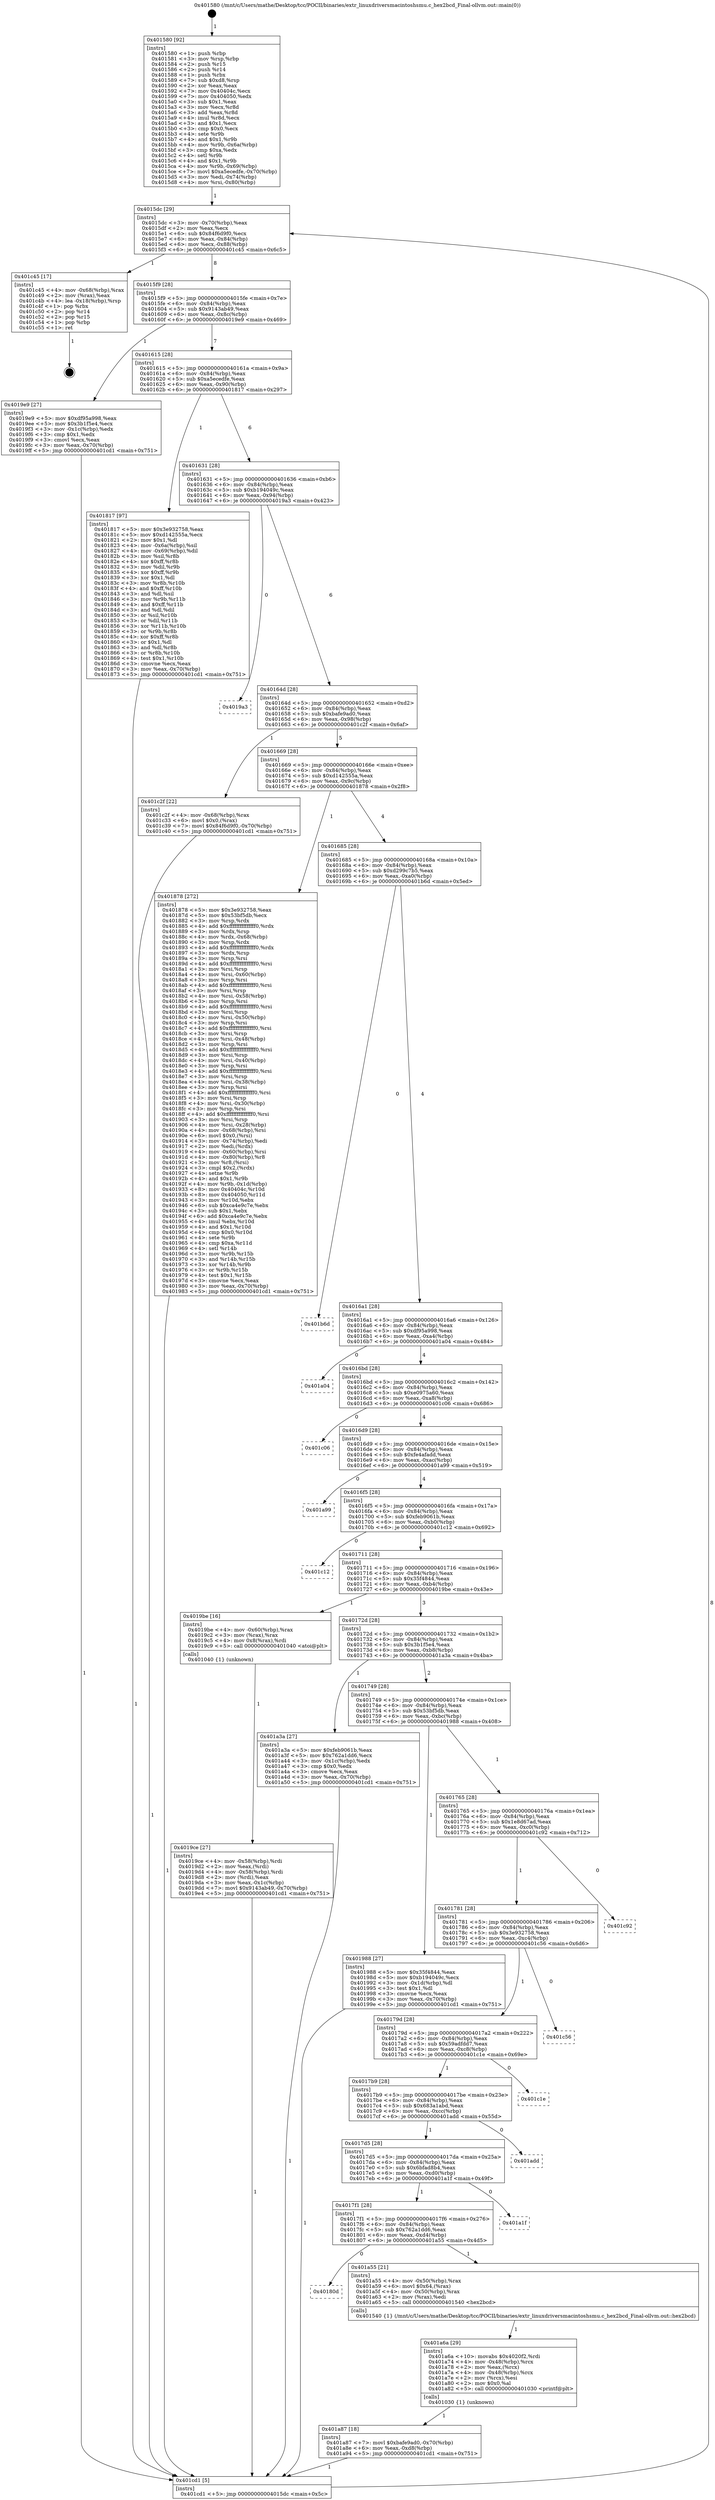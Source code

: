 digraph "0x401580" {
  label = "0x401580 (/mnt/c/Users/mathe/Desktop/tcc/POCII/binaries/extr_linuxdriversmacintoshsmu.c_hex2bcd_Final-ollvm.out::main(0))"
  labelloc = "t"
  node[shape=record]

  Entry [label="",width=0.3,height=0.3,shape=circle,fillcolor=black,style=filled]
  "0x4015dc" [label="{
     0x4015dc [29]\l
     | [instrs]\l
     &nbsp;&nbsp;0x4015dc \<+3\>: mov -0x70(%rbp),%eax\l
     &nbsp;&nbsp;0x4015df \<+2\>: mov %eax,%ecx\l
     &nbsp;&nbsp;0x4015e1 \<+6\>: sub $0x84f6d9f0,%ecx\l
     &nbsp;&nbsp;0x4015e7 \<+6\>: mov %eax,-0x84(%rbp)\l
     &nbsp;&nbsp;0x4015ed \<+6\>: mov %ecx,-0x88(%rbp)\l
     &nbsp;&nbsp;0x4015f3 \<+6\>: je 0000000000401c45 \<main+0x6c5\>\l
  }"]
  "0x401c45" [label="{
     0x401c45 [17]\l
     | [instrs]\l
     &nbsp;&nbsp;0x401c45 \<+4\>: mov -0x68(%rbp),%rax\l
     &nbsp;&nbsp;0x401c49 \<+2\>: mov (%rax),%eax\l
     &nbsp;&nbsp;0x401c4b \<+4\>: lea -0x18(%rbp),%rsp\l
     &nbsp;&nbsp;0x401c4f \<+1\>: pop %rbx\l
     &nbsp;&nbsp;0x401c50 \<+2\>: pop %r14\l
     &nbsp;&nbsp;0x401c52 \<+2\>: pop %r15\l
     &nbsp;&nbsp;0x401c54 \<+1\>: pop %rbp\l
     &nbsp;&nbsp;0x401c55 \<+1\>: ret\l
  }"]
  "0x4015f9" [label="{
     0x4015f9 [28]\l
     | [instrs]\l
     &nbsp;&nbsp;0x4015f9 \<+5\>: jmp 00000000004015fe \<main+0x7e\>\l
     &nbsp;&nbsp;0x4015fe \<+6\>: mov -0x84(%rbp),%eax\l
     &nbsp;&nbsp;0x401604 \<+5\>: sub $0x9143ab49,%eax\l
     &nbsp;&nbsp;0x401609 \<+6\>: mov %eax,-0x8c(%rbp)\l
     &nbsp;&nbsp;0x40160f \<+6\>: je 00000000004019e9 \<main+0x469\>\l
  }"]
  Exit [label="",width=0.3,height=0.3,shape=circle,fillcolor=black,style=filled,peripheries=2]
  "0x4019e9" [label="{
     0x4019e9 [27]\l
     | [instrs]\l
     &nbsp;&nbsp;0x4019e9 \<+5\>: mov $0xdf95a998,%eax\l
     &nbsp;&nbsp;0x4019ee \<+5\>: mov $0x3b1f5e4,%ecx\l
     &nbsp;&nbsp;0x4019f3 \<+3\>: mov -0x1c(%rbp),%edx\l
     &nbsp;&nbsp;0x4019f6 \<+3\>: cmp $0x1,%edx\l
     &nbsp;&nbsp;0x4019f9 \<+3\>: cmovl %ecx,%eax\l
     &nbsp;&nbsp;0x4019fc \<+3\>: mov %eax,-0x70(%rbp)\l
     &nbsp;&nbsp;0x4019ff \<+5\>: jmp 0000000000401cd1 \<main+0x751\>\l
  }"]
  "0x401615" [label="{
     0x401615 [28]\l
     | [instrs]\l
     &nbsp;&nbsp;0x401615 \<+5\>: jmp 000000000040161a \<main+0x9a\>\l
     &nbsp;&nbsp;0x40161a \<+6\>: mov -0x84(%rbp),%eax\l
     &nbsp;&nbsp;0x401620 \<+5\>: sub $0xa5ecedfe,%eax\l
     &nbsp;&nbsp;0x401625 \<+6\>: mov %eax,-0x90(%rbp)\l
     &nbsp;&nbsp;0x40162b \<+6\>: je 0000000000401817 \<main+0x297\>\l
  }"]
  "0x401a87" [label="{
     0x401a87 [18]\l
     | [instrs]\l
     &nbsp;&nbsp;0x401a87 \<+7\>: movl $0xbafe9ad0,-0x70(%rbp)\l
     &nbsp;&nbsp;0x401a8e \<+6\>: mov %eax,-0xd8(%rbp)\l
     &nbsp;&nbsp;0x401a94 \<+5\>: jmp 0000000000401cd1 \<main+0x751\>\l
  }"]
  "0x401817" [label="{
     0x401817 [97]\l
     | [instrs]\l
     &nbsp;&nbsp;0x401817 \<+5\>: mov $0x3e932758,%eax\l
     &nbsp;&nbsp;0x40181c \<+5\>: mov $0xd142555a,%ecx\l
     &nbsp;&nbsp;0x401821 \<+2\>: mov $0x1,%dl\l
     &nbsp;&nbsp;0x401823 \<+4\>: mov -0x6a(%rbp),%sil\l
     &nbsp;&nbsp;0x401827 \<+4\>: mov -0x69(%rbp),%dil\l
     &nbsp;&nbsp;0x40182b \<+3\>: mov %sil,%r8b\l
     &nbsp;&nbsp;0x40182e \<+4\>: xor $0xff,%r8b\l
     &nbsp;&nbsp;0x401832 \<+3\>: mov %dil,%r9b\l
     &nbsp;&nbsp;0x401835 \<+4\>: xor $0xff,%r9b\l
     &nbsp;&nbsp;0x401839 \<+3\>: xor $0x1,%dl\l
     &nbsp;&nbsp;0x40183c \<+3\>: mov %r8b,%r10b\l
     &nbsp;&nbsp;0x40183f \<+4\>: and $0xff,%r10b\l
     &nbsp;&nbsp;0x401843 \<+3\>: and %dl,%sil\l
     &nbsp;&nbsp;0x401846 \<+3\>: mov %r9b,%r11b\l
     &nbsp;&nbsp;0x401849 \<+4\>: and $0xff,%r11b\l
     &nbsp;&nbsp;0x40184d \<+3\>: and %dl,%dil\l
     &nbsp;&nbsp;0x401850 \<+3\>: or %sil,%r10b\l
     &nbsp;&nbsp;0x401853 \<+3\>: or %dil,%r11b\l
     &nbsp;&nbsp;0x401856 \<+3\>: xor %r11b,%r10b\l
     &nbsp;&nbsp;0x401859 \<+3\>: or %r9b,%r8b\l
     &nbsp;&nbsp;0x40185c \<+4\>: xor $0xff,%r8b\l
     &nbsp;&nbsp;0x401860 \<+3\>: or $0x1,%dl\l
     &nbsp;&nbsp;0x401863 \<+3\>: and %dl,%r8b\l
     &nbsp;&nbsp;0x401866 \<+3\>: or %r8b,%r10b\l
     &nbsp;&nbsp;0x401869 \<+4\>: test $0x1,%r10b\l
     &nbsp;&nbsp;0x40186d \<+3\>: cmovne %ecx,%eax\l
     &nbsp;&nbsp;0x401870 \<+3\>: mov %eax,-0x70(%rbp)\l
     &nbsp;&nbsp;0x401873 \<+5\>: jmp 0000000000401cd1 \<main+0x751\>\l
  }"]
  "0x401631" [label="{
     0x401631 [28]\l
     | [instrs]\l
     &nbsp;&nbsp;0x401631 \<+5\>: jmp 0000000000401636 \<main+0xb6\>\l
     &nbsp;&nbsp;0x401636 \<+6\>: mov -0x84(%rbp),%eax\l
     &nbsp;&nbsp;0x40163c \<+5\>: sub $0xb194049c,%eax\l
     &nbsp;&nbsp;0x401641 \<+6\>: mov %eax,-0x94(%rbp)\l
     &nbsp;&nbsp;0x401647 \<+6\>: je 00000000004019a3 \<main+0x423\>\l
  }"]
  "0x401cd1" [label="{
     0x401cd1 [5]\l
     | [instrs]\l
     &nbsp;&nbsp;0x401cd1 \<+5\>: jmp 00000000004015dc \<main+0x5c\>\l
  }"]
  "0x401580" [label="{
     0x401580 [92]\l
     | [instrs]\l
     &nbsp;&nbsp;0x401580 \<+1\>: push %rbp\l
     &nbsp;&nbsp;0x401581 \<+3\>: mov %rsp,%rbp\l
     &nbsp;&nbsp;0x401584 \<+2\>: push %r15\l
     &nbsp;&nbsp;0x401586 \<+2\>: push %r14\l
     &nbsp;&nbsp;0x401588 \<+1\>: push %rbx\l
     &nbsp;&nbsp;0x401589 \<+7\>: sub $0xd8,%rsp\l
     &nbsp;&nbsp;0x401590 \<+2\>: xor %eax,%eax\l
     &nbsp;&nbsp;0x401592 \<+7\>: mov 0x40404c,%ecx\l
     &nbsp;&nbsp;0x401599 \<+7\>: mov 0x404050,%edx\l
     &nbsp;&nbsp;0x4015a0 \<+3\>: sub $0x1,%eax\l
     &nbsp;&nbsp;0x4015a3 \<+3\>: mov %ecx,%r8d\l
     &nbsp;&nbsp;0x4015a6 \<+3\>: add %eax,%r8d\l
     &nbsp;&nbsp;0x4015a9 \<+4\>: imul %r8d,%ecx\l
     &nbsp;&nbsp;0x4015ad \<+3\>: and $0x1,%ecx\l
     &nbsp;&nbsp;0x4015b0 \<+3\>: cmp $0x0,%ecx\l
     &nbsp;&nbsp;0x4015b3 \<+4\>: sete %r9b\l
     &nbsp;&nbsp;0x4015b7 \<+4\>: and $0x1,%r9b\l
     &nbsp;&nbsp;0x4015bb \<+4\>: mov %r9b,-0x6a(%rbp)\l
     &nbsp;&nbsp;0x4015bf \<+3\>: cmp $0xa,%edx\l
     &nbsp;&nbsp;0x4015c2 \<+4\>: setl %r9b\l
     &nbsp;&nbsp;0x4015c6 \<+4\>: and $0x1,%r9b\l
     &nbsp;&nbsp;0x4015ca \<+4\>: mov %r9b,-0x69(%rbp)\l
     &nbsp;&nbsp;0x4015ce \<+7\>: movl $0xa5ecedfe,-0x70(%rbp)\l
     &nbsp;&nbsp;0x4015d5 \<+3\>: mov %edi,-0x74(%rbp)\l
     &nbsp;&nbsp;0x4015d8 \<+4\>: mov %rsi,-0x80(%rbp)\l
  }"]
  "0x401a6a" [label="{
     0x401a6a [29]\l
     | [instrs]\l
     &nbsp;&nbsp;0x401a6a \<+10\>: movabs $0x4020f2,%rdi\l
     &nbsp;&nbsp;0x401a74 \<+4\>: mov -0x48(%rbp),%rcx\l
     &nbsp;&nbsp;0x401a78 \<+2\>: mov %eax,(%rcx)\l
     &nbsp;&nbsp;0x401a7a \<+4\>: mov -0x48(%rbp),%rcx\l
     &nbsp;&nbsp;0x401a7e \<+2\>: mov (%rcx),%esi\l
     &nbsp;&nbsp;0x401a80 \<+2\>: mov $0x0,%al\l
     &nbsp;&nbsp;0x401a82 \<+5\>: call 0000000000401030 \<printf@plt\>\l
     | [calls]\l
     &nbsp;&nbsp;0x401030 \{1\} (unknown)\l
  }"]
  "0x4019a3" [label="{
     0x4019a3\l
  }", style=dashed]
  "0x40164d" [label="{
     0x40164d [28]\l
     | [instrs]\l
     &nbsp;&nbsp;0x40164d \<+5\>: jmp 0000000000401652 \<main+0xd2\>\l
     &nbsp;&nbsp;0x401652 \<+6\>: mov -0x84(%rbp),%eax\l
     &nbsp;&nbsp;0x401658 \<+5\>: sub $0xbafe9ad0,%eax\l
     &nbsp;&nbsp;0x40165d \<+6\>: mov %eax,-0x98(%rbp)\l
     &nbsp;&nbsp;0x401663 \<+6\>: je 0000000000401c2f \<main+0x6af\>\l
  }"]
  "0x40180d" [label="{
     0x40180d\l
  }", style=dashed]
  "0x401c2f" [label="{
     0x401c2f [22]\l
     | [instrs]\l
     &nbsp;&nbsp;0x401c2f \<+4\>: mov -0x68(%rbp),%rax\l
     &nbsp;&nbsp;0x401c33 \<+6\>: movl $0x0,(%rax)\l
     &nbsp;&nbsp;0x401c39 \<+7\>: movl $0x84f6d9f0,-0x70(%rbp)\l
     &nbsp;&nbsp;0x401c40 \<+5\>: jmp 0000000000401cd1 \<main+0x751\>\l
  }"]
  "0x401669" [label="{
     0x401669 [28]\l
     | [instrs]\l
     &nbsp;&nbsp;0x401669 \<+5\>: jmp 000000000040166e \<main+0xee\>\l
     &nbsp;&nbsp;0x40166e \<+6\>: mov -0x84(%rbp),%eax\l
     &nbsp;&nbsp;0x401674 \<+5\>: sub $0xd142555a,%eax\l
     &nbsp;&nbsp;0x401679 \<+6\>: mov %eax,-0x9c(%rbp)\l
     &nbsp;&nbsp;0x40167f \<+6\>: je 0000000000401878 \<main+0x2f8\>\l
  }"]
  "0x401a55" [label="{
     0x401a55 [21]\l
     | [instrs]\l
     &nbsp;&nbsp;0x401a55 \<+4\>: mov -0x50(%rbp),%rax\l
     &nbsp;&nbsp;0x401a59 \<+6\>: movl $0x64,(%rax)\l
     &nbsp;&nbsp;0x401a5f \<+4\>: mov -0x50(%rbp),%rax\l
     &nbsp;&nbsp;0x401a63 \<+2\>: mov (%rax),%edi\l
     &nbsp;&nbsp;0x401a65 \<+5\>: call 0000000000401540 \<hex2bcd\>\l
     | [calls]\l
     &nbsp;&nbsp;0x401540 \{1\} (/mnt/c/Users/mathe/Desktop/tcc/POCII/binaries/extr_linuxdriversmacintoshsmu.c_hex2bcd_Final-ollvm.out::hex2bcd)\l
  }"]
  "0x401878" [label="{
     0x401878 [272]\l
     | [instrs]\l
     &nbsp;&nbsp;0x401878 \<+5\>: mov $0x3e932758,%eax\l
     &nbsp;&nbsp;0x40187d \<+5\>: mov $0x53bf5db,%ecx\l
     &nbsp;&nbsp;0x401882 \<+3\>: mov %rsp,%rdx\l
     &nbsp;&nbsp;0x401885 \<+4\>: add $0xfffffffffffffff0,%rdx\l
     &nbsp;&nbsp;0x401889 \<+3\>: mov %rdx,%rsp\l
     &nbsp;&nbsp;0x40188c \<+4\>: mov %rdx,-0x68(%rbp)\l
     &nbsp;&nbsp;0x401890 \<+3\>: mov %rsp,%rdx\l
     &nbsp;&nbsp;0x401893 \<+4\>: add $0xfffffffffffffff0,%rdx\l
     &nbsp;&nbsp;0x401897 \<+3\>: mov %rdx,%rsp\l
     &nbsp;&nbsp;0x40189a \<+3\>: mov %rsp,%rsi\l
     &nbsp;&nbsp;0x40189d \<+4\>: add $0xfffffffffffffff0,%rsi\l
     &nbsp;&nbsp;0x4018a1 \<+3\>: mov %rsi,%rsp\l
     &nbsp;&nbsp;0x4018a4 \<+4\>: mov %rsi,-0x60(%rbp)\l
     &nbsp;&nbsp;0x4018a8 \<+3\>: mov %rsp,%rsi\l
     &nbsp;&nbsp;0x4018ab \<+4\>: add $0xfffffffffffffff0,%rsi\l
     &nbsp;&nbsp;0x4018af \<+3\>: mov %rsi,%rsp\l
     &nbsp;&nbsp;0x4018b2 \<+4\>: mov %rsi,-0x58(%rbp)\l
     &nbsp;&nbsp;0x4018b6 \<+3\>: mov %rsp,%rsi\l
     &nbsp;&nbsp;0x4018b9 \<+4\>: add $0xfffffffffffffff0,%rsi\l
     &nbsp;&nbsp;0x4018bd \<+3\>: mov %rsi,%rsp\l
     &nbsp;&nbsp;0x4018c0 \<+4\>: mov %rsi,-0x50(%rbp)\l
     &nbsp;&nbsp;0x4018c4 \<+3\>: mov %rsp,%rsi\l
     &nbsp;&nbsp;0x4018c7 \<+4\>: add $0xfffffffffffffff0,%rsi\l
     &nbsp;&nbsp;0x4018cb \<+3\>: mov %rsi,%rsp\l
     &nbsp;&nbsp;0x4018ce \<+4\>: mov %rsi,-0x48(%rbp)\l
     &nbsp;&nbsp;0x4018d2 \<+3\>: mov %rsp,%rsi\l
     &nbsp;&nbsp;0x4018d5 \<+4\>: add $0xfffffffffffffff0,%rsi\l
     &nbsp;&nbsp;0x4018d9 \<+3\>: mov %rsi,%rsp\l
     &nbsp;&nbsp;0x4018dc \<+4\>: mov %rsi,-0x40(%rbp)\l
     &nbsp;&nbsp;0x4018e0 \<+3\>: mov %rsp,%rsi\l
     &nbsp;&nbsp;0x4018e3 \<+4\>: add $0xfffffffffffffff0,%rsi\l
     &nbsp;&nbsp;0x4018e7 \<+3\>: mov %rsi,%rsp\l
     &nbsp;&nbsp;0x4018ea \<+4\>: mov %rsi,-0x38(%rbp)\l
     &nbsp;&nbsp;0x4018ee \<+3\>: mov %rsp,%rsi\l
     &nbsp;&nbsp;0x4018f1 \<+4\>: add $0xfffffffffffffff0,%rsi\l
     &nbsp;&nbsp;0x4018f5 \<+3\>: mov %rsi,%rsp\l
     &nbsp;&nbsp;0x4018f8 \<+4\>: mov %rsi,-0x30(%rbp)\l
     &nbsp;&nbsp;0x4018fc \<+3\>: mov %rsp,%rsi\l
     &nbsp;&nbsp;0x4018ff \<+4\>: add $0xfffffffffffffff0,%rsi\l
     &nbsp;&nbsp;0x401903 \<+3\>: mov %rsi,%rsp\l
     &nbsp;&nbsp;0x401906 \<+4\>: mov %rsi,-0x28(%rbp)\l
     &nbsp;&nbsp;0x40190a \<+4\>: mov -0x68(%rbp),%rsi\l
     &nbsp;&nbsp;0x40190e \<+6\>: movl $0x0,(%rsi)\l
     &nbsp;&nbsp;0x401914 \<+3\>: mov -0x74(%rbp),%edi\l
     &nbsp;&nbsp;0x401917 \<+2\>: mov %edi,(%rdx)\l
     &nbsp;&nbsp;0x401919 \<+4\>: mov -0x60(%rbp),%rsi\l
     &nbsp;&nbsp;0x40191d \<+4\>: mov -0x80(%rbp),%r8\l
     &nbsp;&nbsp;0x401921 \<+3\>: mov %r8,(%rsi)\l
     &nbsp;&nbsp;0x401924 \<+3\>: cmpl $0x2,(%rdx)\l
     &nbsp;&nbsp;0x401927 \<+4\>: setne %r9b\l
     &nbsp;&nbsp;0x40192b \<+4\>: and $0x1,%r9b\l
     &nbsp;&nbsp;0x40192f \<+4\>: mov %r9b,-0x1d(%rbp)\l
     &nbsp;&nbsp;0x401933 \<+8\>: mov 0x40404c,%r10d\l
     &nbsp;&nbsp;0x40193b \<+8\>: mov 0x404050,%r11d\l
     &nbsp;&nbsp;0x401943 \<+3\>: mov %r10d,%ebx\l
     &nbsp;&nbsp;0x401946 \<+6\>: sub $0xca4e9c7e,%ebx\l
     &nbsp;&nbsp;0x40194c \<+3\>: sub $0x1,%ebx\l
     &nbsp;&nbsp;0x40194f \<+6\>: add $0xca4e9c7e,%ebx\l
     &nbsp;&nbsp;0x401955 \<+4\>: imul %ebx,%r10d\l
     &nbsp;&nbsp;0x401959 \<+4\>: and $0x1,%r10d\l
     &nbsp;&nbsp;0x40195d \<+4\>: cmp $0x0,%r10d\l
     &nbsp;&nbsp;0x401961 \<+4\>: sete %r9b\l
     &nbsp;&nbsp;0x401965 \<+4\>: cmp $0xa,%r11d\l
     &nbsp;&nbsp;0x401969 \<+4\>: setl %r14b\l
     &nbsp;&nbsp;0x40196d \<+3\>: mov %r9b,%r15b\l
     &nbsp;&nbsp;0x401970 \<+3\>: and %r14b,%r15b\l
     &nbsp;&nbsp;0x401973 \<+3\>: xor %r14b,%r9b\l
     &nbsp;&nbsp;0x401976 \<+3\>: or %r9b,%r15b\l
     &nbsp;&nbsp;0x401979 \<+4\>: test $0x1,%r15b\l
     &nbsp;&nbsp;0x40197d \<+3\>: cmovne %ecx,%eax\l
     &nbsp;&nbsp;0x401980 \<+3\>: mov %eax,-0x70(%rbp)\l
     &nbsp;&nbsp;0x401983 \<+5\>: jmp 0000000000401cd1 \<main+0x751\>\l
  }"]
  "0x401685" [label="{
     0x401685 [28]\l
     | [instrs]\l
     &nbsp;&nbsp;0x401685 \<+5\>: jmp 000000000040168a \<main+0x10a\>\l
     &nbsp;&nbsp;0x40168a \<+6\>: mov -0x84(%rbp),%eax\l
     &nbsp;&nbsp;0x401690 \<+5\>: sub $0xd299c7b5,%eax\l
     &nbsp;&nbsp;0x401695 \<+6\>: mov %eax,-0xa0(%rbp)\l
     &nbsp;&nbsp;0x40169b \<+6\>: je 0000000000401b6d \<main+0x5ed\>\l
  }"]
  "0x4017f1" [label="{
     0x4017f1 [28]\l
     | [instrs]\l
     &nbsp;&nbsp;0x4017f1 \<+5\>: jmp 00000000004017f6 \<main+0x276\>\l
     &nbsp;&nbsp;0x4017f6 \<+6\>: mov -0x84(%rbp),%eax\l
     &nbsp;&nbsp;0x4017fc \<+5\>: sub $0x762a1dd6,%eax\l
     &nbsp;&nbsp;0x401801 \<+6\>: mov %eax,-0xd4(%rbp)\l
     &nbsp;&nbsp;0x401807 \<+6\>: je 0000000000401a55 \<main+0x4d5\>\l
  }"]
  "0x401a1f" [label="{
     0x401a1f\l
  }", style=dashed]
  "0x401b6d" [label="{
     0x401b6d\l
  }", style=dashed]
  "0x4016a1" [label="{
     0x4016a1 [28]\l
     | [instrs]\l
     &nbsp;&nbsp;0x4016a1 \<+5\>: jmp 00000000004016a6 \<main+0x126\>\l
     &nbsp;&nbsp;0x4016a6 \<+6\>: mov -0x84(%rbp),%eax\l
     &nbsp;&nbsp;0x4016ac \<+5\>: sub $0xdf95a998,%eax\l
     &nbsp;&nbsp;0x4016b1 \<+6\>: mov %eax,-0xa4(%rbp)\l
     &nbsp;&nbsp;0x4016b7 \<+6\>: je 0000000000401a04 \<main+0x484\>\l
  }"]
  "0x4017d5" [label="{
     0x4017d5 [28]\l
     | [instrs]\l
     &nbsp;&nbsp;0x4017d5 \<+5\>: jmp 00000000004017da \<main+0x25a\>\l
     &nbsp;&nbsp;0x4017da \<+6\>: mov -0x84(%rbp),%eax\l
     &nbsp;&nbsp;0x4017e0 \<+5\>: sub $0x6bfad8b4,%eax\l
     &nbsp;&nbsp;0x4017e5 \<+6\>: mov %eax,-0xd0(%rbp)\l
     &nbsp;&nbsp;0x4017eb \<+6\>: je 0000000000401a1f \<main+0x49f\>\l
  }"]
  "0x401a04" [label="{
     0x401a04\l
  }", style=dashed]
  "0x4016bd" [label="{
     0x4016bd [28]\l
     | [instrs]\l
     &nbsp;&nbsp;0x4016bd \<+5\>: jmp 00000000004016c2 \<main+0x142\>\l
     &nbsp;&nbsp;0x4016c2 \<+6\>: mov -0x84(%rbp),%eax\l
     &nbsp;&nbsp;0x4016c8 \<+5\>: sub $0xe0975a60,%eax\l
     &nbsp;&nbsp;0x4016cd \<+6\>: mov %eax,-0xa8(%rbp)\l
     &nbsp;&nbsp;0x4016d3 \<+6\>: je 0000000000401c06 \<main+0x686\>\l
  }"]
  "0x401add" [label="{
     0x401add\l
  }", style=dashed]
  "0x401c06" [label="{
     0x401c06\l
  }", style=dashed]
  "0x4016d9" [label="{
     0x4016d9 [28]\l
     | [instrs]\l
     &nbsp;&nbsp;0x4016d9 \<+5\>: jmp 00000000004016de \<main+0x15e\>\l
     &nbsp;&nbsp;0x4016de \<+6\>: mov -0x84(%rbp),%eax\l
     &nbsp;&nbsp;0x4016e4 \<+5\>: sub $0xfe4afadd,%eax\l
     &nbsp;&nbsp;0x4016e9 \<+6\>: mov %eax,-0xac(%rbp)\l
     &nbsp;&nbsp;0x4016ef \<+6\>: je 0000000000401a99 \<main+0x519\>\l
  }"]
  "0x4017b9" [label="{
     0x4017b9 [28]\l
     | [instrs]\l
     &nbsp;&nbsp;0x4017b9 \<+5\>: jmp 00000000004017be \<main+0x23e\>\l
     &nbsp;&nbsp;0x4017be \<+6\>: mov -0x84(%rbp),%eax\l
     &nbsp;&nbsp;0x4017c4 \<+5\>: sub $0x683a1abd,%eax\l
     &nbsp;&nbsp;0x4017c9 \<+6\>: mov %eax,-0xcc(%rbp)\l
     &nbsp;&nbsp;0x4017cf \<+6\>: je 0000000000401add \<main+0x55d\>\l
  }"]
  "0x401a99" [label="{
     0x401a99\l
  }", style=dashed]
  "0x4016f5" [label="{
     0x4016f5 [28]\l
     | [instrs]\l
     &nbsp;&nbsp;0x4016f5 \<+5\>: jmp 00000000004016fa \<main+0x17a\>\l
     &nbsp;&nbsp;0x4016fa \<+6\>: mov -0x84(%rbp),%eax\l
     &nbsp;&nbsp;0x401700 \<+5\>: sub $0xfeb9061b,%eax\l
     &nbsp;&nbsp;0x401705 \<+6\>: mov %eax,-0xb0(%rbp)\l
     &nbsp;&nbsp;0x40170b \<+6\>: je 0000000000401c12 \<main+0x692\>\l
  }"]
  "0x401c1e" [label="{
     0x401c1e\l
  }", style=dashed]
  "0x401c12" [label="{
     0x401c12\l
  }", style=dashed]
  "0x401711" [label="{
     0x401711 [28]\l
     | [instrs]\l
     &nbsp;&nbsp;0x401711 \<+5\>: jmp 0000000000401716 \<main+0x196\>\l
     &nbsp;&nbsp;0x401716 \<+6\>: mov -0x84(%rbp),%eax\l
     &nbsp;&nbsp;0x40171c \<+5\>: sub $0x35f4844,%eax\l
     &nbsp;&nbsp;0x401721 \<+6\>: mov %eax,-0xb4(%rbp)\l
     &nbsp;&nbsp;0x401727 \<+6\>: je 00000000004019be \<main+0x43e\>\l
  }"]
  "0x40179d" [label="{
     0x40179d [28]\l
     | [instrs]\l
     &nbsp;&nbsp;0x40179d \<+5\>: jmp 00000000004017a2 \<main+0x222\>\l
     &nbsp;&nbsp;0x4017a2 \<+6\>: mov -0x84(%rbp),%eax\l
     &nbsp;&nbsp;0x4017a8 \<+5\>: sub $0x59adfdd7,%eax\l
     &nbsp;&nbsp;0x4017ad \<+6\>: mov %eax,-0xc8(%rbp)\l
     &nbsp;&nbsp;0x4017b3 \<+6\>: je 0000000000401c1e \<main+0x69e\>\l
  }"]
  "0x4019be" [label="{
     0x4019be [16]\l
     | [instrs]\l
     &nbsp;&nbsp;0x4019be \<+4\>: mov -0x60(%rbp),%rax\l
     &nbsp;&nbsp;0x4019c2 \<+3\>: mov (%rax),%rax\l
     &nbsp;&nbsp;0x4019c5 \<+4\>: mov 0x8(%rax),%rdi\l
     &nbsp;&nbsp;0x4019c9 \<+5\>: call 0000000000401040 \<atoi@plt\>\l
     | [calls]\l
     &nbsp;&nbsp;0x401040 \{1\} (unknown)\l
  }"]
  "0x40172d" [label="{
     0x40172d [28]\l
     | [instrs]\l
     &nbsp;&nbsp;0x40172d \<+5\>: jmp 0000000000401732 \<main+0x1b2\>\l
     &nbsp;&nbsp;0x401732 \<+6\>: mov -0x84(%rbp),%eax\l
     &nbsp;&nbsp;0x401738 \<+5\>: sub $0x3b1f5e4,%eax\l
     &nbsp;&nbsp;0x40173d \<+6\>: mov %eax,-0xb8(%rbp)\l
     &nbsp;&nbsp;0x401743 \<+6\>: je 0000000000401a3a \<main+0x4ba\>\l
  }"]
  "0x401c56" [label="{
     0x401c56\l
  }", style=dashed]
  "0x401a3a" [label="{
     0x401a3a [27]\l
     | [instrs]\l
     &nbsp;&nbsp;0x401a3a \<+5\>: mov $0xfeb9061b,%eax\l
     &nbsp;&nbsp;0x401a3f \<+5\>: mov $0x762a1dd6,%ecx\l
     &nbsp;&nbsp;0x401a44 \<+3\>: mov -0x1c(%rbp),%edx\l
     &nbsp;&nbsp;0x401a47 \<+3\>: cmp $0x0,%edx\l
     &nbsp;&nbsp;0x401a4a \<+3\>: cmove %ecx,%eax\l
     &nbsp;&nbsp;0x401a4d \<+3\>: mov %eax,-0x70(%rbp)\l
     &nbsp;&nbsp;0x401a50 \<+5\>: jmp 0000000000401cd1 \<main+0x751\>\l
  }"]
  "0x401749" [label="{
     0x401749 [28]\l
     | [instrs]\l
     &nbsp;&nbsp;0x401749 \<+5\>: jmp 000000000040174e \<main+0x1ce\>\l
     &nbsp;&nbsp;0x40174e \<+6\>: mov -0x84(%rbp),%eax\l
     &nbsp;&nbsp;0x401754 \<+5\>: sub $0x53bf5db,%eax\l
     &nbsp;&nbsp;0x401759 \<+6\>: mov %eax,-0xbc(%rbp)\l
     &nbsp;&nbsp;0x40175f \<+6\>: je 0000000000401988 \<main+0x408\>\l
  }"]
  "0x401781" [label="{
     0x401781 [28]\l
     | [instrs]\l
     &nbsp;&nbsp;0x401781 \<+5\>: jmp 0000000000401786 \<main+0x206\>\l
     &nbsp;&nbsp;0x401786 \<+6\>: mov -0x84(%rbp),%eax\l
     &nbsp;&nbsp;0x40178c \<+5\>: sub $0x3e932758,%eax\l
     &nbsp;&nbsp;0x401791 \<+6\>: mov %eax,-0xc4(%rbp)\l
     &nbsp;&nbsp;0x401797 \<+6\>: je 0000000000401c56 \<main+0x6d6\>\l
  }"]
  "0x401988" [label="{
     0x401988 [27]\l
     | [instrs]\l
     &nbsp;&nbsp;0x401988 \<+5\>: mov $0x35f4844,%eax\l
     &nbsp;&nbsp;0x40198d \<+5\>: mov $0xb194049c,%ecx\l
     &nbsp;&nbsp;0x401992 \<+3\>: mov -0x1d(%rbp),%dl\l
     &nbsp;&nbsp;0x401995 \<+3\>: test $0x1,%dl\l
     &nbsp;&nbsp;0x401998 \<+3\>: cmovne %ecx,%eax\l
     &nbsp;&nbsp;0x40199b \<+3\>: mov %eax,-0x70(%rbp)\l
     &nbsp;&nbsp;0x40199e \<+5\>: jmp 0000000000401cd1 \<main+0x751\>\l
  }"]
  "0x401765" [label="{
     0x401765 [28]\l
     | [instrs]\l
     &nbsp;&nbsp;0x401765 \<+5\>: jmp 000000000040176a \<main+0x1ea\>\l
     &nbsp;&nbsp;0x40176a \<+6\>: mov -0x84(%rbp),%eax\l
     &nbsp;&nbsp;0x401770 \<+5\>: sub $0x1e8d67ad,%eax\l
     &nbsp;&nbsp;0x401775 \<+6\>: mov %eax,-0xc0(%rbp)\l
     &nbsp;&nbsp;0x40177b \<+6\>: je 0000000000401c92 \<main+0x712\>\l
  }"]
  "0x4019ce" [label="{
     0x4019ce [27]\l
     | [instrs]\l
     &nbsp;&nbsp;0x4019ce \<+4\>: mov -0x58(%rbp),%rdi\l
     &nbsp;&nbsp;0x4019d2 \<+2\>: mov %eax,(%rdi)\l
     &nbsp;&nbsp;0x4019d4 \<+4\>: mov -0x58(%rbp),%rdi\l
     &nbsp;&nbsp;0x4019d8 \<+2\>: mov (%rdi),%eax\l
     &nbsp;&nbsp;0x4019da \<+3\>: mov %eax,-0x1c(%rbp)\l
     &nbsp;&nbsp;0x4019dd \<+7\>: movl $0x9143ab49,-0x70(%rbp)\l
     &nbsp;&nbsp;0x4019e4 \<+5\>: jmp 0000000000401cd1 \<main+0x751\>\l
  }"]
  "0x401c92" [label="{
     0x401c92\l
  }", style=dashed]
  Entry -> "0x401580" [label=" 1"]
  "0x4015dc" -> "0x401c45" [label=" 1"]
  "0x4015dc" -> "0x4015f9" [label=" 8"]
  "0x401c45" -> Exit [label=" 1"]
  "0x4015f9" -> "0x4019e9" [label=" 1"]
  "0x4015f9" -> "0x401615" [label=" 7"]
  "0x401c2f" -> "0x401cd1" [label=" 1"]
  "0x401615" -> "0x401817" [label=" 1"]
  "0x401615" -> "0x401631" [label=" 6"]
  "0x401817" -> "0x401cd1" [label=" 1"]
  "0x401580" -> "0x4015dc" [label=" 1"]
  "0x401cd1" -> "0x4015dc" [label=" 8"]
  "0x401a87" -> "0x401cd1" [label=" 1"]
  "0x401631" -> "0x4019a3" [label=" 0"]
  "0x401631" -> "0x40164d" [label=" 6"]
  "0x401a6a" -> "0x401a87" [label=" 1"]
  "0x40164d" -> "0x401c2f" [label=" 1"]
  "0x40164d" -> "0x401669" [label=" 5"]
  "0x401a55" -> "0x401a6a" [label=" 1"]
  "0x401669" -> "0x401878" [label=" 1"]
  "0x401669" -> "0x401685" [label=" 4"]
  "0x4017f1" -> "0x40180d" [label=" 0"]
  "0x401878" -> "0x401cd1" [label=" 1"]
  "0x4017f1" -> "0x401a55" [label=" 1"]
  "0x401685" -> "0x401b6d" [label=" 0"]
  "0x401685" -> "0x4016a1" [label=" 4"]
  "0x4017d5" -> "0x4017f1" [label=" 1"]
  "0x4016a1" -> "0x401a04" [label=" 0"]
  "0x4016a1" -> "0x4016bd" [label=" 4"]
  "0x4017d5" -> "0x401a1f" [label=" 0"]
  "0x4016bd" -> "0x401c06" [label=" 0"]
  "0x4016bd" -> "0x4016d9" [label=" 4"]
  "0x4017b9" -> "0x4017d5" [label=" 1"]
  "0x4016d9" -> "0x401a99" [label=" 0"]
  "0x4016d9" -> "0x4016f5" [label=" 4"]
  "0x4017b9" -> "0x401add" [label=" 0"]
  "0x4016f5" -> "0x401c12" [label=" 0"]
  "0x4016f5" -> "0x401711" [label=" 4"]
  "0x40179d" -> "0x4017b9" [label=" 1"]
  "0x401711" -> "0x4019be" [label=" 1"]
  "0x401711" -> "0x40172d" [label=" 3"]
  "0x40179d" -> "0x401c1e" [label=" 0"]
  "0x40172d" -> "0x401a3a" [label=" 1"]
  "0x40172d" -> "0x401749" [label=" 2"]
  "0x401781" -> "0x40179d" [label=" 1"]
  "0x401749" -> "0x401988" [label=" 1"]
  "0x401749" -> "0x401765" [label=" 1"]
  "0x401988" -> "0x401cd1" [label=" 1"]
  "0x4019be" -> "0x4019ce" [label=" 1"]
  "0x4019ce" -> "0x401cd1" [label=" 1"]
  "0x4019e9" -> "0x401cd1" [label=" 1"]
  "0x401a3a" -> "0x401cd1" [label=" 1"]
  "0x401781" -> "0x401c56" [label=" 0"]
  "0x401765" -> "0x401c92" [label=" 0"]
  "0x401765" -> "0x401781" [label=" 1"]
}
